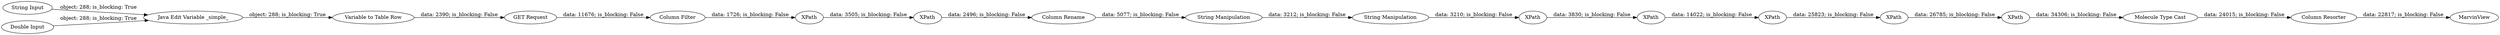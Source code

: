 digraph {
	"-1466490434993231668_896" [label="String Manipulation"]
	"2344509536628424124_870" [label="String Input"]
	"-1466490434993231668_885" [label="Column Filter"]
	"2344509536628424124_871" [label="Double Input"]
	"-1466490434993231668_862" [label="Variable to Table Row"]
	"-1466490434993231668_894" [label="Column Rename"]
	"-1466490434993231668_849" [label="Molecule Type Cast"]
	"2344509536628424124_869" [label=MarvinView]
	"-1466490434993231668_891" [label=XPath]
	"-1466490434993231668_6" [label="Java Edit Variable _simple_"]
	"-1466490434993231668_888" [label=XPath]
	"-1466490434993231668_887" [label=XPath]
	"-1466490434993231668_886" [label=XPath]
	"-1466490434993231668_866" [label="GET Request"]
	"-1466490434993231668_897" [label="String Manipulation"]
	"-1466490434993231668_892" [label=XPath]
	"-1466490434993231668_859" [label="Column Resorter"]
	"-1466490434993231668_890" [label=XPath]
	"-1466490434993231668_889" [label=XPath]
	"-1466490434993231668_866" -> "-1466490434993231668_885" [label="data: 11676; is_blocking: False"]
	"2344509536628424124_871" -> "-1466490434993231668_6" [label="object: 288; is_blocking: True"]
	"-1466490434993231668_889" -> "-1466490434993231668_890" [label="data: 14022; is_blocking: False"]
	"-1466490434993231668_849" -> "-1466490434993231668_859" [label="data: 24015; is_blocking: False"]
	"-1466490434993231668_885" -> "-1466490434993231668_886" [label="data: 1726; is_blocking: False"]
	"-1466490434993231668_886" -> "-1466490434993231668_887" [label="data: 3505; is_blocking: False"]
	"-1466490434993231668_887" -> "-1466490434993231668_894" [label="data: 2496; is_blocking: False"]
	"-1466490434993231668_891" -> "-1466490434993231668_849" [label="data: 34306; is_blocking: False"]
	"-1466490434993231668_892" -> "-1466490434993231668_891" [label="data: 26785; is_blocking: False"]
	"-1466490434993231668_6" -> "-1466490434993231668_862" [label="object: 288; is_blocking: True"]
	"-1466490434993231668_862" -> "-1466490434993231668_866" [label="data: 2390; is_blocking: False"]
	"-1466490434993231668_897" -> "-1466490434993231668_888" [label="data: 3210; is_blocking: False"]
	"2344509536628424124_870" -> "-1466490434993231668_6" [label="object: 288; is_blocking: True"]
	"-1466490434993231668_896" -> "-1466490434993231668_897" [label="data: 3212; is_blocking: False"]
	"-1466490434993231668_894" -> "-1466490434993231668_896" [label="data: 5077; is_blocking: False"]
	"-1466490434993231668_859" -> "2344509536628424124_869" [label="data: 22817; is_blocking: False"]
	"-1466490434993231668_888" -> "-1466490434993231668_889" [label="data: 3830; is_blocking: False"]
	"-1466490434993231668_890" -> "-1466490434993231668_892" [label="data: 25823; is_blocking: False"]
	rankdir=LR
}
